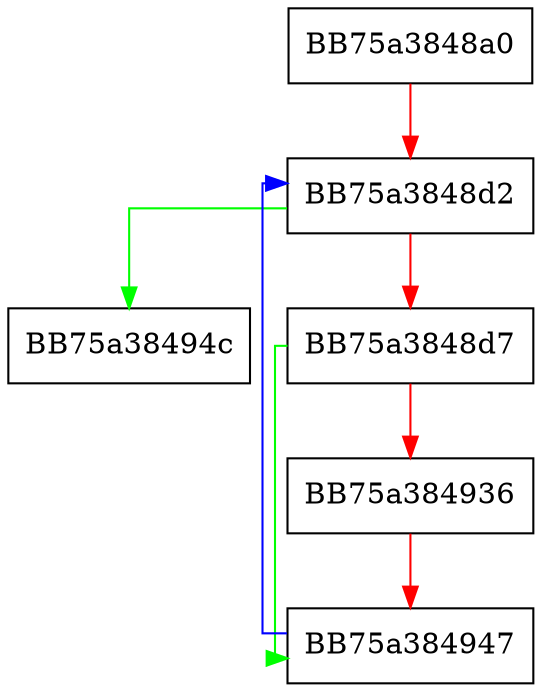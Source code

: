 digraph MacToWString {
  node [shape="box"];
  graph [splines=ortho];
  BB75a3848a0 -> BB75a3848d2 [color="red"];
  BB75a3848d2 -> BB75a38494c [color="green"];
  BB75a3848d2 -> BB75a3848d7 [color="red"];
  BB75a3848d7 -> BB75a384947 [color="green"];
  BB75a3848d7 -> BB75a384936 [color="red"];
  BB75a384936 -> BB75a384947 [color="red"];
  BB75a384947 -> BB75a3848d2 [color="blue"];
}